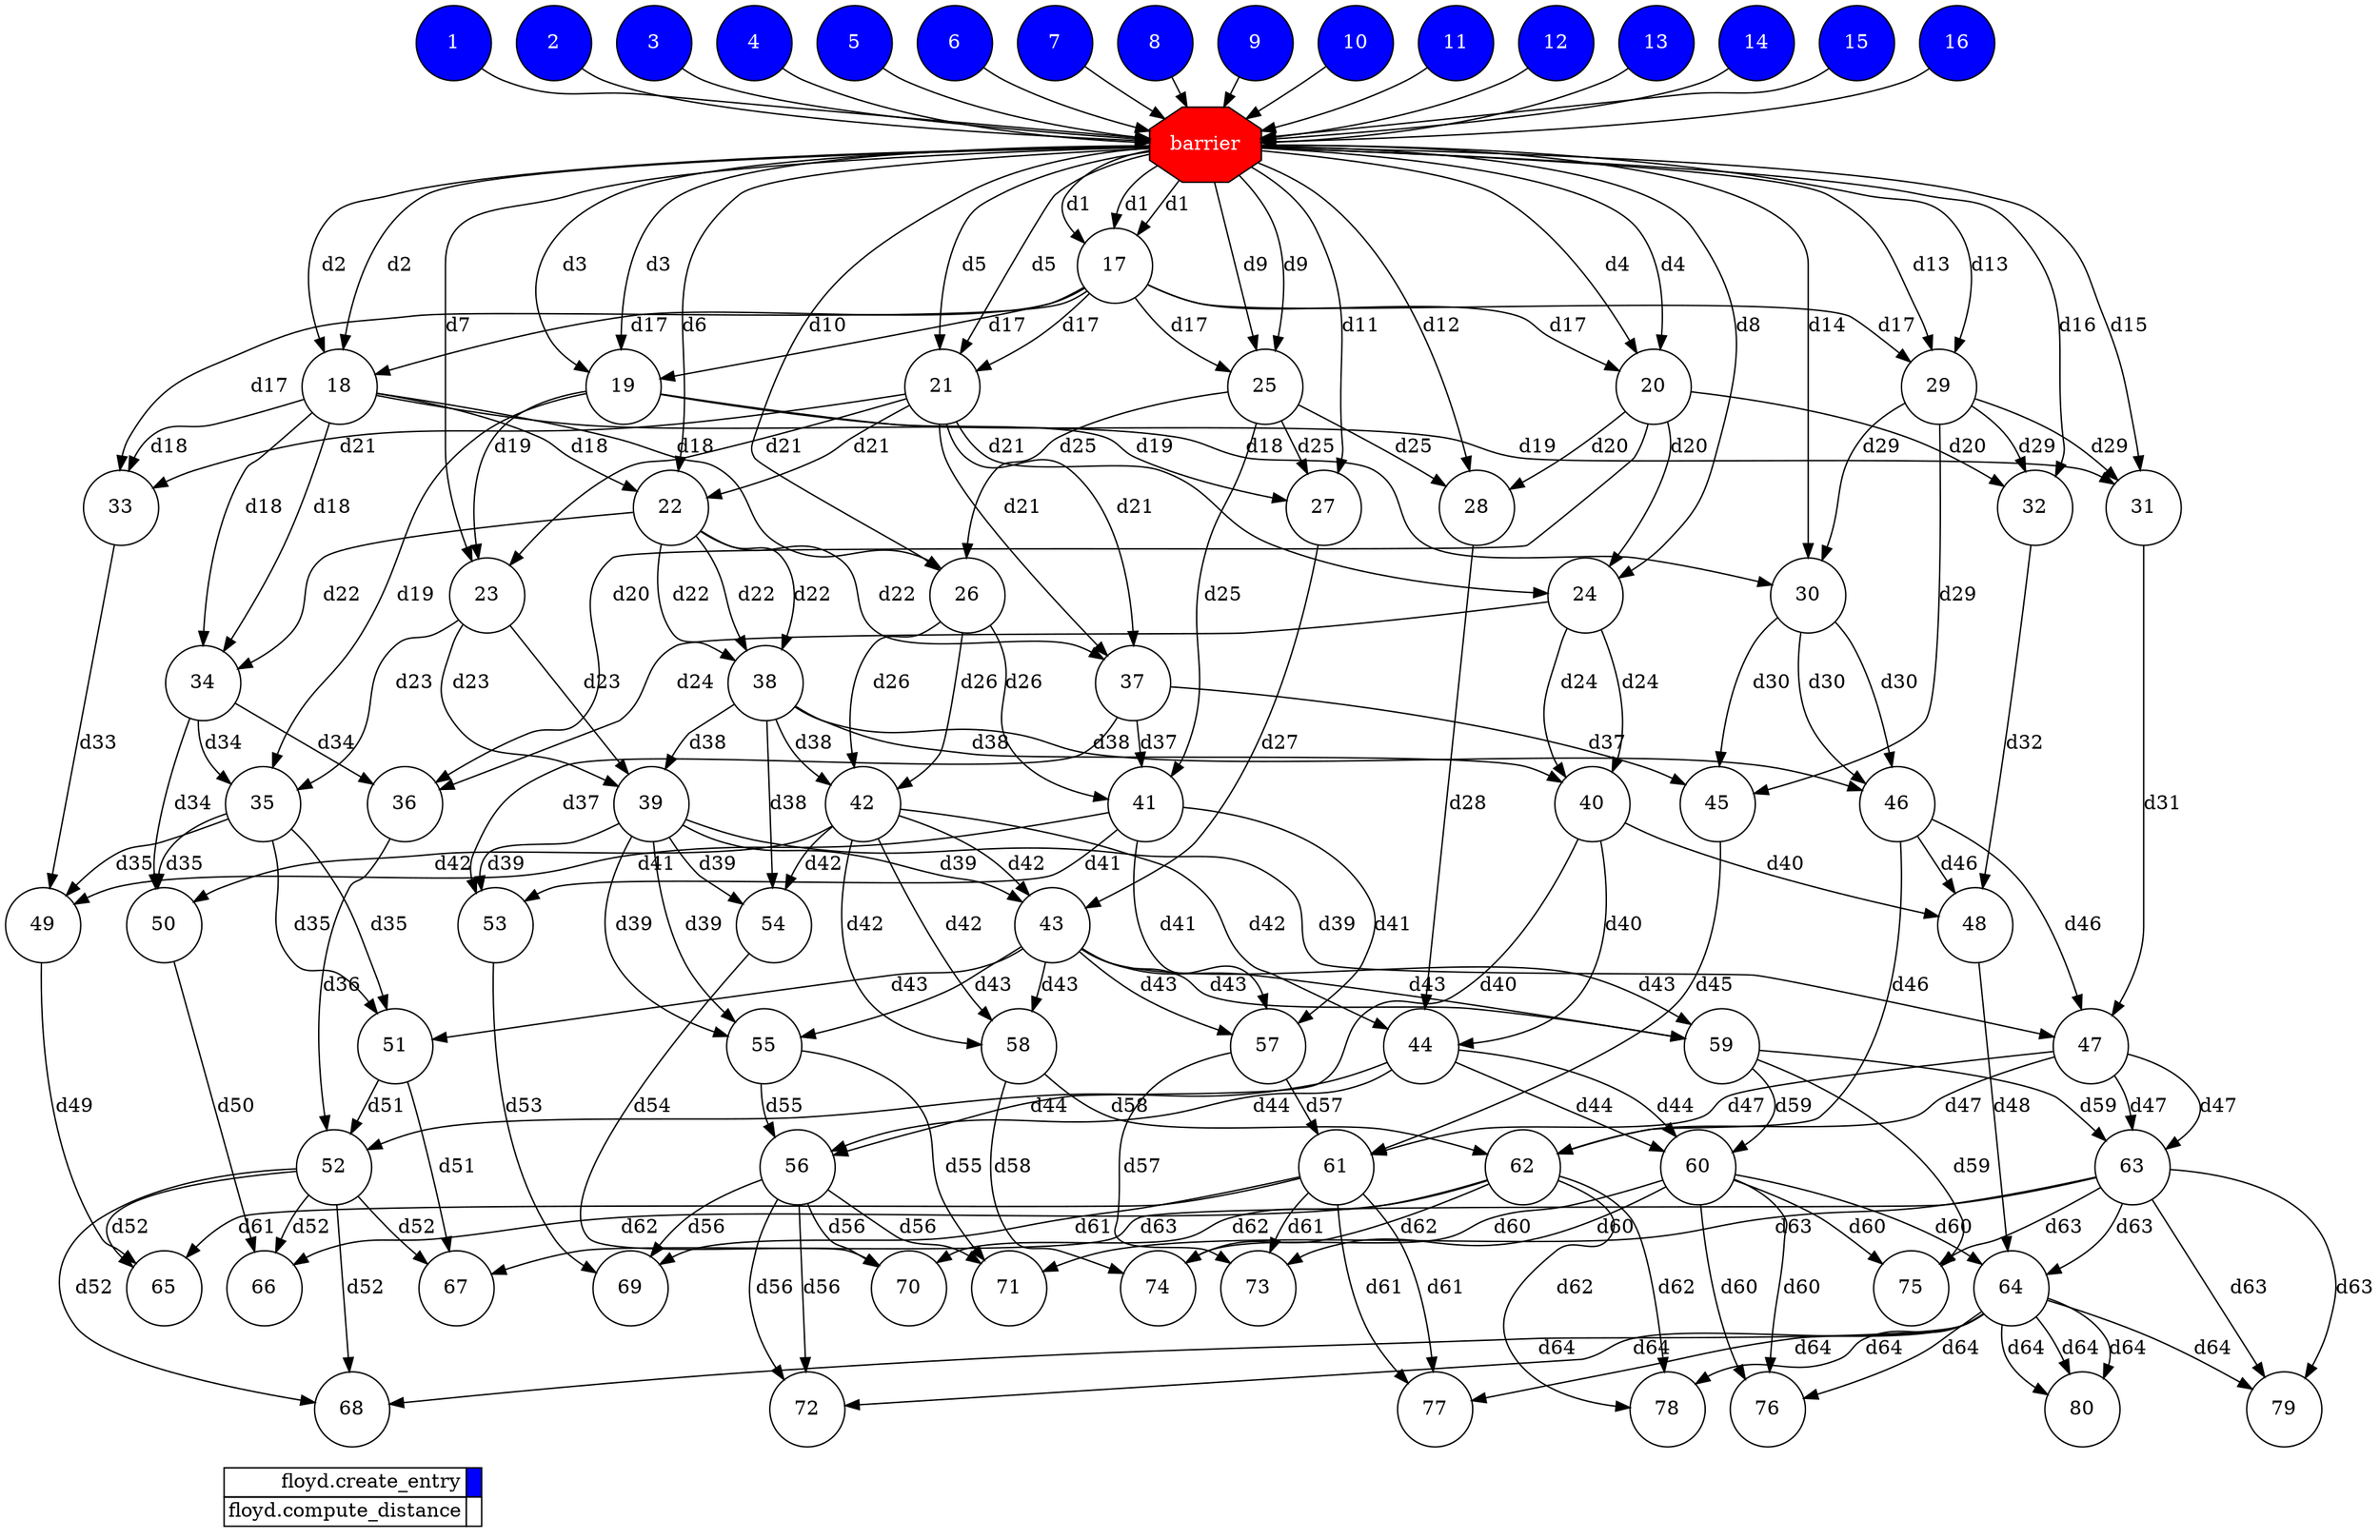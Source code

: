 digraph {
  rankdir=TB;
  labeljust="l";
  subgraph dependence_graph {
    ranksep=0.20;
    node[height=0.75];

1[shape=circle, style=filled fillcolor="#0000ff" fontcolor="#ffffff"];
2[shape=circle, style=filled fillcolor="#0000ff" fontcolor="#ffffff"];
3[shape=circle, style=filled fillcolor="#0000ff" fontcolor="#ffffff"];
4[shape=circle, style=filled fillcolor="#0000ff" fontcolor="#ffffff"];
5[shape=circle, style=filled fillcolor="#0000ff" fontcolor="#ffffff"];
6[shape=circle, style=filled fillcolor="#0000ff" fontcolor="#ffffff"];
7[shape=circle, style=filled fillcolor="#0000ff" fontcolor="#ffffff"];
8[shape=circle, style=filled fillcolor="#0000ff" fontcolor="#ffffff"];
9[shape=circle, style=filled fillcolor="#0000ff" fontcolor="#ffffff"];
10[shape=circle, style=filled fillcolor="#0000ff" fontcolor="#ffffff"];
11[shape=circle, style=filled fillcolor="#0000ff" fontcolor="#ffffff"];
12[shape=circle, style=filled fillcolor="#0000ff" fontcolor="#ffffff"];
13[shape=circle, style=filled fillcolor="#0000ff" fontcolor="#ffffff"];
14[shape=circle, style=filled fillcolor="#0000ff" fontcolor="#ffffff"];
15[shape=circle, style=filled fillcolor="#0000ff" fontcolor="#ffffff"];
16[shape=circle, style=filled fillcolor="#0000ff" fontcolor="#ffffff"];
Synchro1[label="barrier", shape=octagon, style=filled fillcolor="#ff0000" fontcolor="#FFFFFF"];
10 -> Synchro1;
4 -> Synchro1;
6 -> Synchro1;
3 -> Synchro1;
7 -> Synchro1;
5 -> Synchro1;
14 -> Synchro1;
12 -> Synchro1;
9 -> Synchro1;
2 -> Synchro1;
13 -> Synchro1;
16 -> Synchro1;
1 -> Synchro1;
15 -> Synchro1;
11 -> Synchro1;
8 -> Synchro1;
17[shape=circle, style=filled fillcolor="#ffffff" fontcolor="#000000"];
Synchro1 -> 17[ label="d1" ];
Synchro1 -> 17[ label="d1" ];
Synchro1 -> 17[ label="d1" ];
18[shape=circle, style=filled fillcolor="#ffffff" fontcolor="#000000"];
Synchro1 -> 18[ label="d2" ];
17 -> 18[ label="d17" ];
Synchro1 -> 18[ label="d2" ];
19[shape=circle, style=filled fillcolor="#ffffff" fontcolor="#000000"];
Synchro1 -> 19[ label="d3" ];
17 -> 19[ label="d17" ];
Synchro1 -> 19[ label="d3" ];
20[shape=circle, style=filled fillcolor="#ffffff" fontcolor="#000000"];
Synchro1 -> 20[ label="d4" ];
17 -> 20[ label="d17" ];
Synchro1 -> 20[ label="d4" ];
21[shape=circle, style=filled fillcolor="#ffffff" fontcolor="#000000"];
Synchro1 -> 21[ label="d5" ];
Synchro1 -> 21[ label="d5" ];
17 -> 21[ label="d17" ];
22[shape=circle, style=filled fillcolor="#ffffff" fontcolor="#000000"];
Synchro1 -> 22[ label="d6" ];
21 -> 22[ label="d21" ];
18 -> 22[ label="d18" ];
23[shape=circle, style=filled fillcolor="#ffffff" fontcolor="#000000"];
Synchro1 -> 23[ label="d7" ];
21 -> 23[ label="d21" ];
19 -> 23[ label="d19" ];
24[shape=circle, style=filled fillcolor="#ffffff" fontcolor="#000000"];
Synchro1 -> 24[ label="d8" ];
21 -> 24[ label="d21" ];
20 -> 24[ label="d20" ];
25[shape=circle, style=filled fillcolor="#ffffff" fontcolor="#000000"];
Synchro1 -> 25[ label="d9" ];
Synchro1 -> 25[ label="d9" ];
17 -> 25[ label="d17" ];
26[shape=circle, style=filled fillcolor="#ffffff" fontcolor="#000000"];
Synchro1 -> 26[ label="d10" ];
25 -> 26[ label="d25" ];
18 -> 26[ label="d18" ];
27[shape=circle, style=filled fillcolor="#ffffff" fontcolor="#000000"];
Synchro1 -> 27[ label="d11" ];
25 -> 27[ label="d25" ];
19 -> 27[ label="d19" ];
28[shape=circle, style=filled fillcolor="#ffffff" fontcolor="#000000"];
Synchro1 -> 28[ label="d12" ];
25 -> 28[ label="d25" ];
20 -> 28[ label="d20" ];
29[shape=circle, style=filled fillcolor="#ffffff" fontcolor="#000000"];
Synchro1 -> 29[ label="d13" ];
Synchro1 -> 29[ label="d13" ];
17 -> 29[ label="d17" ];
30[shape=circle, style=filled fillcolor="#ffffff" fontcolor="#000000"];
Synchro1 -> 30[ label="d14" ];
29 -> 30[ label="d29" ];
18 -> 30[ label="d18" ];
31[shape=circle, style=filled fillcolor="#ffffff" fontcolor="#000000"];
Synchro1 -> 31[ label="d15" ];
29 -> 31[ label="d29" ];
19 -> 31[ label="d19" ];
32[shape=circle, style=filled fillcolor="#ffffff" fontcolor="#000000"];
Synchro1 -> 32[ label="d16" ];
29 -> 32[ label="d29" ];
20 -> 32[ label="d20" ];
33[shape=circle, style=filled fillcolor="#ffffff" fontcolor="#000000"];
17 -> 33[ label="d17" ];
18 -> 33[ label="d18" ];
21 -> 33[ label="d21" ];
34[shape=circle, style=filled fillcolor="#ffffff" fontcolor="#000000"];
18 -> 34[ label="d18" ];
18 -> 34[ label="d18" ];
22 -> 34[ label="d22" ];
35[shape=circle, style=filled fillcolor="#ffffff" fontcolor="#000000"];
19 -> 35[ label="d19" ];
34 -> 35[ label="d34" ];
23 -> 35[ label="d23" ];
36[shape=circle, style=filled fillcolor="#ffffff" fontcolor="#000000"];
20 -> 36[ label="d20" ];
34 -> 36[ label="d34" ];
24 -> 36[ label="d24" ];
37[shape=circle, style=filled fillcolor="#ffffff" fontcolor="#000000"];
21 -> 37[ label="d21" ];
22 -> 37[ label="d22" ];
21 -> 37[ label="d21" ];
38[shape=circle, style=filled fillcolor="#ffffff" fontcolor="#000000"];
22 -> 38[ label="d22" ];
22 -> 38[ label="d22" ];
22 -> 38[ label="d22" ];
39[shape=circle, style=filled fillcolor="#ffffff" fontcolor="#000000"];
23 -> 39[ label="d23" ];
38 -> 39[ label="d38" ];
23 -> 39[ label="d23" ];
40[shape=circle, style=filled fillcolor="#ffffff" fontcolor="#000000"];
24 -> 40[ label="d24" ];
38 -> 40[ label="d38" ];
24 -> 40[ label="d24" ];
41[shape=circle, style=filled fillcolor="#ffffff" fontcolor="#000000"];
25 -> 41[ label="d25" ];
26 -> 41[ label="d26" ];
37 -> 41[ label="d37" ];
42[shape=circle, style=filled fillcolor="#ffffff" fontcolor="#000000"];
26 -> 42[ label="d26" ];
26 -> 42[ label="d26" ];
38 -> 42[ label="d38" ];
43[shape=circle, style=filled fillcolor="#ffffff" fontcolor="#000000"];
27 -> 43[ label="d27" ];
42 -> 43[ label="d42" ];
39 -> 43[ label="d39" ];
44[shape=circle, style=filled fillcolor="#ffffff" fontcolor="#000000"];
28 -> 44[ label="d28" ];
42 -> 44[ label="d42" ];
40 -> 44[ label="d40" ];
45[shape=circle, style=filled fillcolor="#ffffff" fontcolor="#000000"];
29 -> 45[ label="d29" ];
30 -> 45[ label="d30" ];
37 -> 45[ label="d37" ];
46[shape=circle, style=filled fillcolor="#ffffff" fontcolor="#000000"];
30 -> 46[ label="d30" ];
30 -> 46[ label="d30" ];
38 -> 46[ label="d38" ];
47[shape=circle, style=filled fillcolor="#ffffff" fontcolor="#000000"];
31 -> 47[ label="d31" ];
46 -> 47[ label="d46" ];
39 -> 47[ label="d39" ];
48[shape=circle, style=filled fillcolor="#ffffff" fontcolor="#000000"];
32 -> 48[ label="d32" ];
46 -> 48[ label="d46" ];
40 -> 48[ label="d40" ];
49[shape=circle, style=filled fillcolor="#ffffff" fontcolor="#000000"];
33 -> 49[ label="d33" ];
35 -> 49[ label="d35" ];
41 -> 49[ label="d41" ];
50[shape=circle, style=filled fillcolor="#ffffff" fontcolor="#000000"];
34 -> 50[ label="d34" ];
35 -> 50[ label="d35" ];
42 -> 50[ label="d42" ];
51[shape=circle, style=filled fillcolor="#ffffff" fontcolor="#000000"];
35 -> 51[ label="d35" ];
35 -> 51[ label="d35" ];
43 -> 51[ label="d43" ];
52[shape=circle, style=filled fillcolor="#ffffff" fontcolor="#000000"];
36 -> 52[ label="d36" ];
51 -> 52[ label="d51" ];
44 -> 52[ label="d44" ];
53[shape=circle, style=filled fillcolor="#ffffff" fontcolor="#000000"];
37 -> 53[ label="d37" ];
39 -> 53[ label="d39" ];
41 -> 53[ label="d41" ];
54[shape=circle, style=filled fillcolor="#ffffff" fontcolor="#000000"];
38 -> 54[ label="d38" ];
39 -> 54[ label="d39" ];
42 -> 54[ label="d42" ];
55[shape=circle, style=filled fillcolor="#ffffff" fontcolor="#000000"];
39 -> 55[ label="d39" ];
39 -> 55[ label="d39" ];
43 -> 55[ label="d43" ];
56[shape=circle, style=filled fillcolor="#ffffff" fontcolor="#000000"];
40 -> 56[ label="d40" ];
55 -> 56[ label="d55" ];
44 -> 56[ label="d44" ];
57[shape=circle, style=filled fillcolor="#ffffff" fontcolor="#000000"];
41 -> 57[ label="d41" ];
43 -> 57[ label="d43" ];
41 -> 57[ label="d41" ];
58[shape=circle, style=filled fillcolor="#ffffff" fontcolor="#000000"];
42 -> 58[ label="d42" ];
43 -> 58[ label="d43" ];
42 -> 58[ label="d42" ];
59[shape=circle, style=filled fillcolor="#ffffff" fontcolor="#000000"];
43 -> 59[ label="d43" ];
43 -> 59[ label="d43" ];
43 -> 59[ label="d43" ];
60[shape=circle, style=filled fillcolor="#ffffff" fontcolor="#000000"];
44 -> 60[ label="d44" ];
59 -> 60[ label="d59" ];
44 -> 60[ label="d44" ];
61[shape=circle, style=filled fillcolor="#ffffff" fontcolor="#000000"];
45 -> 61[ label="d45" ];
47 -> 61[ label="d47" ];
57 -> 61[ label="d57" ];
62[shape=circle, style=filled fillcolor="#ffffff" fontcolor="#000000"];
46 -> 62[ label="d46" ];
47 -> 62[ label="d47" ];
58 -> 62[ label="d58" ];
63[shape=circle, style=filled fillcolor="#ffffff" fontcolor="#000000"];
47 -> 63[ label="d47" ];
47 -> 63[ label="d47" ];
59 -> 63[ label="d59" ];
64[shape=circle, style=filled fillcolor="#ffffff" fontcolor="#000000"];
48 -> 64[ label="d48" ];
63 -> 64[ label="d63" ];
60 -> 64[ label="d60" ];
65[shape=circle, style=filled fillcolor="#ffffff" fontcolor="#000000"];
49 -> 65[ label="d49" ];
52 -> 65[ label="d52" ];
61 -> 65[ label="d61" ];
66[shape=circle, style=filled fillcolor="#ffffff" fontcolor="#000000"];
50 -> 66[ label="d50" ];
52 -> 66[ label="d52" ];
62 -> 66[ label="d62" ];
67[shape=circle, style=filled fillcolor="#ffffff" fontcolor="#000000"];
51 -> 67[ label="d51" ];
52 -> 67[ label="d52" ];
63 -> 67[ label="d63" ];
68[shape=circle, style=filled fillcolor="#ffffff" fontcolor="#000000"];
52 -> 68[ label="d52" ];
52 -> 68[ label="d52" ];
64 -> 68[ label="d64" ];
69[shape=circle, style=filled fillcolor="#ffffff" fontcolor="#000000"];
53 -> 69[ label="d53" ];
56 -> 69[ label="d56" ];
61 -> 69[ label="d61" ];
70[shape=circle, style=filled fillcolor="#ffffff" fontcolor="#000000"];
54 -> 70[ label="d54" ];
56 -> 70[ label="d56" ];
62 -> 70[ label="d62" ];
71[shape=circle, style=filled fillcolor="#ffffff" fontcolor="#000000"];
55 -> 71[ label="d55" ];
56 -> 71[ label="d56" ];
63 -> 71[ label="d63" ];
72[shape=circle, style=filled fillcolor="#ffffff" fontcolor="#000000"];
56 -> 72[ label="d56" ];
56 -> 72[ label="d56" ];
64 -> 72[ label="d64" ];
73[shape=circle, style=filled fillcolor="#ffffff" fontcolor="#000000"];
57 -> 73[ label="d57" ];
60 -> 73[ label="d60" ];
61 -> 73[ label="d61" ];
74[shape=circle, style=filled fillcolor="#ffffff" fontcolor="#000000"];
58 -> 74[ label="d58" ];
60 -> 74[ label="d60" ];
62 -> 74[ label="d62" ];
75[shape=circle, style=filled fillcolor="#ffffff" fontcolor="#000000"];
59 -> 75[ label="d59" ];
60 -> 75[ label="d60" ];
63 -> 75[ label="d63" ];
76[shape=circle, style=filled fillcolor="#ffffff" fontcolor="#000000"];
60 -> 76[ label="d60" ];
60 -> 76[ label="d60" ];
64 -> 76[ label="d64" ];
77[shape=circle, style=filled fillcolor="#ffffff" fontcolor="#000000"];
61 -> 77[ label="d61" ];
64 -> 77[ label="d64" ];
61 -> 77[ label="d61" ];
78[shape=circle, style=filled fillcolor="#ffffff" fontcolor="#000000"];
62 -> 78[ label="d62" ];
64 -> 78[ label="d64" ];
62 -> 78[ label="d62" ];
79[shape=circle, style=filled fillcolor="#ffffff" fontcolor="#000000"];
63 -> 79[ label="d63" ];
64 -> 79[ label="d64" ];
63 -> 79[ label="d63" ];
80[shape=circle, style=filled fillcolor="#ffffff" fontcolor="#000000"];
64 -> 80[ label="d64" ];
64 -> 80[ label="d64" ];
64 -> 80[ label="d64" ];  }
  subgraph legend {
    rank=sink;
    node [shape=plaintext, height=0.75];
    ranksep=0.20;
    label = "Legend";
    key [label=<
      <table border="0" cellpadding="2" cellspacing="0" cellborder="1">
<tr>
<td align="right">floyd.create_entry</td>
<td bgcolor="#0000ff">&nbsp;</td>
</tr>
<tr>
<td align="right">floyd.compute_distance</td>
<td bgcolor="#ffffff">&nbsp;</td>
</tr>
      </table>
    >]
  }
}
